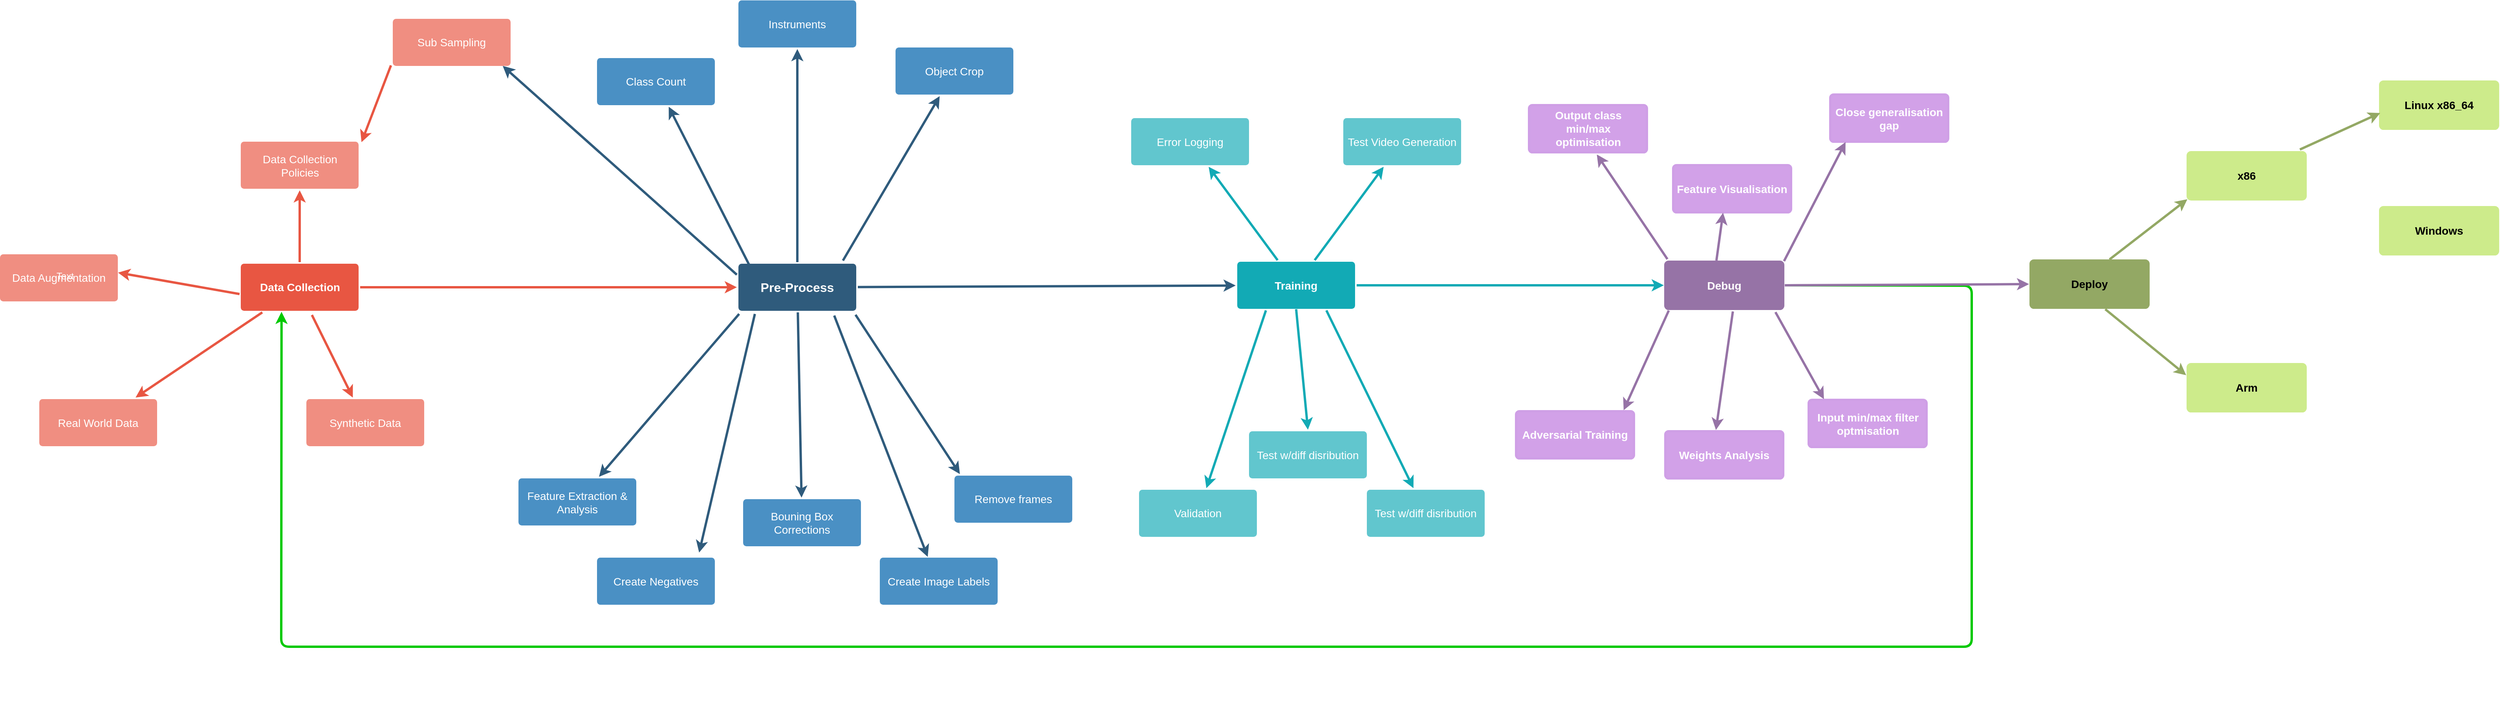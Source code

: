 <mxfile pages="1" version="11.2.4" type="github"><diagram id="6a731a19-8d31-9384-78a2-239565b7b9f0" name="Page-1"><mxGraphModel dx="4292" dy="1242" grid="1" gridSize="10" guides="1" tooltips="1" connect="1" arrows="1" fold="1" page="1" pageScale="1" pageWidth="1169" pageHeight="827" background="#ffffff" math="0" shadow="0"><root><mxCell id="0"/><mxCell id="1" parent="0"/><mxCell id="1746" value="" style="edgeStyle=none;rounded=0;jumpStyle=none;html=1;shadow=0;labelBackgroundColor=none;startArrow=none;startFill=0;endArrow=classic;endFill=1;jettySize=auto;orthogonalLoop=1;strokeColor=#2F5B7C;strokeWidth=3;fontFamily=Helvetica;fontSize=16;fontColor=#23445D;spacing=5;" parent="1" source="1749" target="1771" edge="1"><mxGeometry relative="1" as="geometry"/></mxCell><mxCell id="1747" value="" style="edgeStyle=none;rounded=0;jumpStyle=none;html=1;shadow=0;labelBackgroundColor=none;startArrow=none;startFill=0;endArrow=classic;endFill=1;jettySize=auto;orthogonalLoop=1;strokeColor=#2F5B7C;strokeWidth=3;fontFamily=Helvetica;fontSize=16;fontColor=#23445D;spacing=5;" parent="1" source="1749" target="1760" edge="1"><mxGeometry relative="1" as="geometry"/></mxCell><mxCell id="1748" value="" style="edgeStyle=none;rounded=0;jumpStyle=none;html=1;shadow=0;labelBackgroundColor=none;startArrow=none;startFill=0;endArrow=classic;endFill=1;jettySize=auto;orthogonalLoop=1;strokeColor=#E85642;strokeWidth=3;fontFamily=Helvetica;fontSize=16;fontColor=#23445D;spacing=5;entryX=0;entryY=0.5;entryDx=0;entryDy=0;exitX=1;exitY=0.5;exitDx=0;exitDy=0;" parent="1" source="1753" target="1749" edge="1"><mxGeometry relative="1" as="geometry"><mxPoint x="210" y="490" as="sourcePoint"/></mxGeometry></mxCell><mxCell id="1749" value="Pre-Process" style="rounded=1;whiteSpace=wrap;html=1;shadow=0;labelBackgroundColor=none;strokeColor=none;strokeWidth=3;fillColor=#2F5B7C;fontFamily=Helvetica;fontSize=16;fontColor=#FFFFFF;align=center;fontStyle=1;spacing=5;arcSize=7;perimeterSpacing=2;" parent="1" vertex="1"><mxGeometry x="390" y="392" width="150" height="60" as="geometry"/></mxCell><mxCell id="1751" value="" style="edgeStyle=none;rounded=1;jumpStyle=none;html=1;shadow=0;labelBackgroundColor=none;startArrow=none;startFill=0;jettySize=auto;orthogonalLoop=1;strokeColor=#E85642;strokeWidth=3;fontFamily=Helvetica;fontSize=14;fontColor=#FFFFFF;spacing=5;fontStyle=1;fillColor=#b0e3e6;" parent="1" source="1753" target="1755" edge="1"><mxGeometry relative="1" as="geometry"/></mxCell><mxCell id="1752" value="" style="edgeStyle=none;rounded=1;jumpStyle=none;html=1;shadow=0;labelBackgroundColor=none;startArrow=none;startFill=0;jettySize=auto;orthogonalLoop=1;strokeColor=#E85642;strokeWidth=3;fontFamily=Helvetica;fontSize=14;fontColor=#FFFFFF;spacing=5;fontStyle=1;fillColor=#b0e3e6;" parent="1" source="1753" target="1754" edge="1"><mxGeometry relative="1" as="geometry"/></mxCell><mxCell id="1753" value="Data Collection" style="rounded=1;whiteSpace=wrap;html=1;shadow=0;labelBackgroundColor=none;strokeColor=none;strokeWidth=3;fillColor=#e85642;fontFamily=Helvetica;fontSize=14;fontColor=#FFFFFF;align=center;spacing=5;fontStyle=1;arcSize=7;perimeterSpacing=2;" parent="1" vertex="1"><mxGeometry x="-243.5" y="392" width="150" height="60" as="geometry"/></mxCell><mxCell id="1754" value="Real World Data" style="rounded=1;whiteSpace=wrap;html=1;shadow=0;labelBackgroundColor=none;strokeColor=none;strokeWidth=3;fillColor=#f08e81;fontFamily=Helvetica;fontSize=14;fontColor=#FFFFFF;align=center;spacing=5;fontStyle=0;arcSize=7;perimeterSpacing=2;" parent="1" vertex="1"><mxGeometry x="-500" y="564.5" width="150" height="60" as="geometry"/></mxCell><mxCell id="1755" value="Data Collection Policies" style="rounded=1;whiteSpace=wrap;html=1;shadow=0;labelBackgroundColor=none;strokeColor=none;strokeWidth=3;fillColor=#f08e81;fontFamily=Helvetica;fontSize=14;fontColor=#FFFFFF;align=center;spacing=5;fontStyle=0;arcSize=7;perimeterSpacing=2;" parent="1" vertex="1"><mxGeometry x="-243.5" y="236.5" width="150" height="60" as="geometry"/></mxCell><mxCell id="1756" value="Sub Sampling" style="rounded=1;whiteSpace=wrap;html=1;shadow=0;labelBackgroundColor=none;strokeColor=none;strokeWidth=3;fillColor=#f08e81;fontFamily=Helvetica;fontSize=14;fontColor=#FFFFFF;align=center;spacing=5;fontStyle=0;arcSize=7;perimeterSpacing=2;" parent="1" vertex="1"><mxGeometry x="-50" y="80" width="150" height="60" as="geometry"/></mxCell><mxCell id="1757" value="" style="edgeStyle=none;rounded=0;jumpStyle=none;html=1;shadow=0;labelBackgroundColor=none;startArrow=none;startFill=0;endArrow=classic;endFill=1;jettySize=auto;orthogonalLoop=1;strokeColor=#2F5B7C;strokeWidth=3;fontFamily=Helvetica;fontSize=14;fontColor=#FFFFFF;spacing=5;exitX=0.019;exitY=1.031;exitDx=0;exitDy=0;exitPerimeter=0;" parent="1" source="1749" target="1763" edge="1"><mxGeometry relative="1" as="geometry"><mxPoint x="340" y="590" as="sourcePoint"/></mxGeometry></mxCell><mxCell id="1758" value="" style="edgeStyle=none;rounded=0;jumpStyle=none;html=1;shadow=0;labelBackgroundColor=none;startArrow=none;startFill=0;endArrow=classic;endFill=1;jettySize=auto;orthogonalLoop=1;strokeColor=#2F5B7C;strokeWidth=3;fontFamily=Helvetica;fontSize=14;fontColor=#FFFFFF;spacing=5;exitX=0.149;exitY=1.031;exitDx=0;exitDy=0;exitPerimeter=0;" parent="1" source="1749" edge="1"><mxGeometry relative="1" as="geometry"><mxPoint x="300" y="782.5" as="sourcePoint"/><mxPoint x="340" y="760" as="targetPoint"/></mxGeometry></mxCell><mxCell id="1759" value="" style="edgeStyle=none;rounded=0;jumpStyle=none;html=1;shadow=0;labelBackgroundColor=none;startArrow=none;startFill=0;endArrow=classic;endFill=1;jettySize=auto;orthogonalLoop=1;strokeColor=#2F5B7C;strokeWidth=3;fontFamily=Helvetica;fontSize=14;fontColor=#FFFFFF;spacing=5;entryX=0.058;entryY=0;entryDx=0;entryDy=0;entryPerimeter=0;exitX=0.981;exitY=1.047;exitDx=0;exitDy=0;exitPerimeter=0;" parent="1" source="1749" target="1761" edge="1"><mxGeometry relative="1" as="geometry"><mxPoint x="560" y="620" as="sourcePoint"/></mxGeometry></mxCell><mxCell id="1760" value="&lt;span style=&quot;font-weight: normal&quot;&gt;Bouning Box Corrections&lt;/span&gt;" style="rounded=1;whiteSpace=wrap;html=1;shadow=0;labelBackgroundColor=none;strokeColor=none;strokeWidth=3;fillColor=#4A90C4;fontFamily=Helvetica;fontSize=14;fontColor=#FFFFFF;align=center;spacing=5;fontStyle=1;arcSize=7;perimeterSpacing=2;" parent="1" vertex="1"><mxGeometry x="396" y="692" width="150" height="60" as="geometry"/></mxCell><mxCell id="1761" value="Remove frames" style="rounded=1;whiteSpace=wrap;html=1;shadow=0;labelBackgroundColor=none;strokeColor=none;strokeWidth=3;fillColor=#4A90C4;fontFamily=Helvetica;fontSize=14;fontColor=#FFFFFF;align=center;spacing=5;arcSize=7;perimeterSpacing=2;" parent="1" vertex="1"><mxGeometry x="665" y="662" width="150" height="60" as="geometry"/></mxCell><mxCell id="1762" value="Create Negatives" style="rounded=1;whiteSpace=wrap;html=1;shadow=0;labelBackgroundColor=none;strokeColor=none;strokeWidth=3;fillColor=#4A90C4;fontFamily=Helvetica;fontSize=14;fontColor=#FFFFFF;align=center;spacing=5;arcSize=7;perimeterSpacing=2;" parent="1" vertex="1"><mxGeometry x="210" y="766.5" width="150" height="60" as="geometry"/></mxCell><mxCell id="1763" value="Feature Extraction &amp;amp; Analysis" style="rounded=1;whiteSpace=wrap;html=1;shadow=0;labelBackgroundColor=none;strokeColor=none;strokeWidth=3;fillColor=#4A90C4;fontFamily=Helvetica;fontSize=14;fontColor=#FFFFFF;align=center;spacing=5;arcSize=7;perimeterSpacing=2;" parent="1" vertex="1"><mxGeometry x="110" y="665.5" width="150" height="60" as="geometry"/></mxCell><mxCell id="1765" value="Object Crop" style="rounded=1;whiteSpace=wrap;html=1;shadow=0;labelBackgroundColor=none;strokeColor=none;strokeWidth=3;fillColor=#4A90C4;fontFamily=Helvetica;fontSize=14;fontColor=#FFFFFF;align=center;spacing=5;arcSize=7;perimeterSpacing=2;" parent="1" vertex="1"><mxGeometry x="590" y="116.5" width="150" height="60" as="geometry"/></mxCell><mxCell id="1766" value="" style="edgeStyle=none;rounded=0;jumpStyle=none;html=1;shadow=0;labelBackgroundColor=none;startArrow=none;startFill=0;endArrow=classic;endFill=1;jettySize=auto;orthogonalLoop=1;strokeColor=#2F5B7C;strokeWidth=3;fontFamily=Helvetica;fontSize=14;fontColor=#FFFFFF;spacing=5;exitX=0.877;exitY=-0.031;exitDx=0;exitDy=0;exitPerimeter=0;" parent="1" source="1749" target="1765" edge="1"><mxGeometry relative="1" as="geometry"><mxPoint x="536.111" y="204.5" as="sourcePoint"/></mxGeometry></mxCell><mxCell id="1767" value="Instruments" style="rounded=1;whiteSpace=wrap;html=1;shadow=0;labelBackgroundColor=none;strokeColor=none;strokeWidth=3;fillColor=#4A90C4;fontFamily=Helvetica;fontSize=14;fontColor=#FFFFFF;align=center;spacing=5;arcSize=7;perimeterSpacing=2;" parent="1" vertex="1"><mxGeometry x="390" y="56.5" width="150" height="60" as="geometry"/></mxCell><mxCell id="1768" value="" style="edgeStyle=none;rounded=0;jumpStyle=none;html=1;shadow=0;labelBackgroundColor=none;startArrow=none;startFill=0;endArrow=classic;endFill=1;jettySize=auto;orthogonalLoop=1;strokeColor=#2F5B7C;strokeWidth=3;fontFamily=Helvetica;fontSize=14;fontColor=#FFFFFF;spacing=5;exitX=0.5;exitY=0;exitDx=0;exitDy=0;" parent="1" source="1749" target="1767" edge="1"><mxGeometry relative="1" as="geometry"><mxPoint x="465" y="204.5" as="sourcePoint"/></mxGeometry></mxCell><mxCell id="1769" value="Class Count" style="rounded=1;whiteSpace=wrap;html=1;shadow=0;labelBackgroundColor=none;strokeColor=none;strokeWidth=3;fillColor=#4A90C4;fontFamily=Helvetica;fontSize=14;fontColor=#FFFFFF;align=center;spacing=5;arcSize=7;perimeterSpacing=2;gradientColor=none;" parent="1" vertex="1"><mxGeometry x="210" y="130" width="150" height="60" as="geometry"/></mxCell><mxCell id="1770" value="" style="edgeStyle=none;rounded=0;jumpStyle=none;html=1;shadow=0;labelBackgroundColor=none;startArrow=none;startFill=0;endArrow=classic;endFill=1;jettySize=auto;orthogonalLoop=1;strokeColor=#2F5B7C;strokeWidth=3;fontFamily=Helvetica;fontSize=14;fontColor=#FFFFFF;spacing=5;exitX=0.104;exitY=0.063;exitDx=0;exitDy=0;exitPerimeter=0;" parent="1" source="1749" target="1769" edge="1"><mxGeometry relative="1" as="geometry"><mxPoint x="393.889" y="204.5" as="sourcePoint"/></mxGeometry></mxCell><mxCell id="1771" value="Training" style="rounded=1;whiteSpace=wrap;html=1;shadow=0;labelBackgroundColor=none;strokeColor=none;strokeWidth=3;fillColor=#12aab5;fontFamily=Helvetica;fontSize=14;fontColor=#FFFFFF;align=center;spacing=5;fontStyle=1;arcSize=7;perimeterSpacing=2;" parent="1" vertex="1"><mxGeometry x="1025" y="389.5" width="150" height="60" as="geometry"/></mxCell><mxCell id="1772" value="Validation" style="rounded=1;whiteSpace=wrap;html=1;shadow=0;labelBackgroundColor=none;strokeColor=none;strokeWidth=3;fillColor=#61c6ce;fontFamily=Helvetica;fontSize=14;fontColor=#FFFFFF;align=center;spacing=5;fontStyle=0;arcSize=7;perimeterSpacing=2;" parent="1" vertex="1"><mxGeometry x="900" y="680" width="150" height="60" as="geometry"/></mxCell><mxCell id="1773" value="" style="edgeStyle=none;rounded=1;jumpStyle=none;html=1;shadow=0;labelBackgroundColor=none;startArrow=none;startFill=0;jettySize=auto;orthogonalLoop=1;strokeColor=#12AAB5;strokeWidth=3;fontFamily=Helvetica;fontSize=14;fontColor=#FFFFFF;spacing=5;fontStyle=1;fillColor=#b0e3e6;exitX=0.25;exitY=1;exitDx=0;exitDy=0;" parent="1" source="1771" target="1772" edge="1"><mxGeometry relative="1" as="geometry"/></mxCell><mxCell id="1774" value="Test w/diff disribution" style="rounded=1;whiteSpace=wrap;html=1;shadow=0;labelBackgroundColor=none;strokeColor=none;strokeWidth=3;fillColor=#61c6ce;fontFamily=Helvetica;fontSize=14;fontColor=#FFFFFF;align=center;spacing=5;fontStyle=0;arcSize=7;perimeterSpacing=2;" parent="1" vertex="1"><mxGeometry x="1190" y="680" width="150" height="60" as="geometry"/></mxCell><mxCell id="1775" value="" style="edgeStyle=none;rounded=1;jumpStyle=none;html=1;shadow=0;labelBackgroundColor=none;startArrow=none;startFill=0;jettySize=auto;orthogonalLoop=1;strokeColor=#12AAB5;strokeWidth=3;fontFamily=Helvetica;fontSize=14;fontColor=#FFFFFF;spacing=5;fontStyle=1;fillColor=#b0e3e6;exitX=0.75;exitY=1;exitDx=0;exitDy=0;" parent="1" source="1771" target="1774" edge="1"><mxGeometry relative="1" as="geometry"/></mxCell><mxCell id="1776" value="Test Video Generation" style="rounded=1;whiteSpace=wrap;html=1;shadow=0;labelBackgroundColor=none;strokeColor=none;strokeWidth=3;fillColor=#61c6ce;fontFamily=Helvetica;fontSize=14;fontColor=#FFFFFF;align=center;spacing=5;fontStyle=0;arcSize=7;perimeterSpacing=2;" parent="1" vertex="1"><mxGeometry x="1160" y="206.5" width="150" height="60" as="geometry"/></mxCell><mxCell id="1777" value="" style="edgeStyle=none;rounded=1;jumpStyle=none;html=1;shadow=0;labelBackgroundColor=none;startArrow=none;startFill=0;jettySize=auto;orthogonalLoop=1;strokeColor=#12AAB5;strokeWidth=3;fontFamily=Helvetica;fontSize=14;fontColor=#FFFFFF;spacing=5;fontStyle=1;fillColor=#b0e3e6;" parent="1" source="1771" target="1776" edge="1"><mxGeometry relative="1" as="geometry"/></mxCell><mxCell id="1778" value="Error Logging" style="rounded=1;whiteSpace=wrap;html=1;shadow=0;labelBackgroundColor=none;strokeColor=none;strokeWidth=3;fillColor=#61c6ce;fontFamily=Helvetica;fontSize=14;fontColor=#FFFFFF;align=center;spacing=5;fontStyle=0;arcSize=7;perimeterSpacing=2;" parent="1" vertex="1"><mxGeometry x="890" y="206.5" width="150" height="60" as="geometry"/></mxCell><mxCell id="1779" value="" style="edgeStyle=none;rounded=1;jumpStyle=none;html=1;shadow=0;labelBackgroundColor=none;startArrow=none;startFill=0;jettySize=auto;orthogonalLoop=1;strokeColor=#12AAB5;strokeWidth=3;fontFamily=Helvetica;fontSize=14;fontColor=#FFFFFF;spacing=5;fontStyle=1;fillColor=#b0e3e6;" parent="1" source="1771" target="1778" edge="1"><mxGeometry relative="1" as="geometry"/></mxCell><mxCell id="WHVKwUfjrYRCChImS051-1811" style="edgeStyle=none;rounded=1;orthogonalLoop=1;jettySize=auto;html=1;exitX=1;exitY=0.5;exitDx=0;exitDy=0;strokeColor=#00C900;fontColor=#FFFFFF;entryX=0.35;entryY=0.989;entryDx=0;entryDy=0;entryPerimeter=0;strokeWidth=3;fillColor=#008a00;" edge="1" parent="1" source="WHVKwUfjrYRCChImS051-1779" target="1753"><mxGeometry relative="1" as="geometry"><mxPoint x="-180" y="880" as="targetPoint"/><Array as="points"><mxPoint x="1960" y="420"/><mxPoint x="1960" y="880"/><mxPoint x="-192" y="880"/></Array></mxGeometry></mxCell><mxCell id="WHVKwUfjrYRCChImS051-1779" value="Debug" style="rounded=1;whiteSpace=wrap;html=1;shadow=0;labelBackgroundColor=none;strokeColor=#9673a6;strokeWidth=3;fillColor=#9673A6;fontFamily=Helvetica;fontSize=14;align=center;spacing=5;fontStyle=1;arcSize=7;perimeterSpacing=2;fontColor=#FFFFFF;" vertex="1" parent="1"><mxGeometry x="1570" y="389.5" width="150" height="60" as="geometry"/></mxCell><mxCell id="WHVKwUfjrYRCChImS051-1780" value="Deploy" style="rounded=1;whiteSpace=wrap;html=1;shadow=0;labelBackgroundColor=none;strokeColor=#93A864;strokeWidth=3;fillColor=#93A864;fontFamily=Helvetica;fontSize=14;align=center;spacing=5;fontStyle=1;arcSize=7;perimeterSpacing=2;" vertex="1" parent="1"><mxGeometry x="2035" y="388.0" width="150" height="60" as="geometry"/></mxCell><mxCell id="WHVKwUfjrYRCChImS051-1781" value="" style="edgeStyle=none;rounded=1;jumpStyle=none;html=1;shadow=0;labelBackgroundColor=none;startArrow=none;startFill=0;jettySize=auto;orthogonalLoop=1;strokeColor=#E85642;strokeWidth=3;fontFamily=Helvetica;fontSize=14;fontColor=#FFFFFF;spacing=5;fontStyle=1;fillColor=#b0e3e6;exitX=0.601;exitY=1.052;exitDx=0;exitDy=0;exitPerimeter=0;" edge="1" parent="1" target="WHVKwUfjrYRCChImS051-1782" source="1753"><mxGeometry relative="1" as="geometry"><mxPoint x="-25.336" y="516" as="sourcePoint"/></mxGeometry></mxCell><mxCell id="WHVKwUfjrYRCChImS051-1782" value="Synthetic Data" style="rounded=1;whiteSpace=wrap;html=1;shadow=0;labelBackgroundColor=none;strokeColor=none;strokeWidth=3;fillColor=#f08e81;fontFamily=Helvetica;fontSize=14;fontColor=#FFFFFF;align=center;spacing=5;fontStyle=0;arcSize=7;perimeterSpacing=2;" vertex="1" parent="1"><mxGeometry x="-160" y="564.5" width="150" height="60" as="geometry"/></mxCell><mxCell id="WHVKwUfjrYRCChImS051-1783" value="Data Augmentation" style="rounded=1;whiteSpace=wrap;html=1;shadow=0;labelBackgroundColor=none;strokeColor=none;strokeWidth=3;fillColor=#f08e81;fontFamily=Helvetica;fontSize=14;fontColor=#FFFFFF;align=center;spacing=5;fontStyle=0;arcSize=7;perimeterSpacing=2;" vertex="1" parent="1"><mxGeometry x="-550" y="380" width="150" height="60" as="geometry"/></mxCell><mxCell id="WHVKwUfjrYRCChImS051-1784" value="" style="edgeStyle=none;rounded=1;jumpStyle=none;html=1;shadow=0;labelBackgroundColor=none;startArrow=none;startFill=0;jettySize=auto;orthogonalLoop=1;strokeColor=#E85642;strokeWidth=3;fontFamily=Helvetica;fontSize=14;fontColor=#FFFFFF;spacing=5;fontStyle=1;fillColor=#b0e3e6;entryX=0.989;entryY=0.396;entryDx=0;entryDy=0;exitX=0.003;exitY=0.635;exitDx=0;exitDy=0;exitPerimeter=0;entryPerimeter=0;" edge="1" parent="1" source="1753" target="WHVKwUfjrYRCChImS051-1783"><mxGeometry relative="1" as="geometry"><mxPoint x="-140" y="390" as="sourcePoint"/><mxPoint x="-271.859" y="333" as="targetPoint"/></mxGeometry></mxCell><mxCell id="WHVKwUfjrYRCChImS051-1786" value="" style="edgeStyle=none;rounded=1;jumpStyle=none;html=1;shadow=0;labelBackgroundColor=none;startArrow=none;startFill=0;jettySize=auto;orthogonalLoop=1;strokeColor=#E85642;strokeWidth=3;fontFamily=Helvetica;fontSize=14;fontColor=#FFFFFF;spacing=5;fontStyle=1;fillColor=#b0e3e6;entryX=1.011;entryY=0.042;entryDx=0;entryDy=0;exitX=-0.002;exitY=0.958;exitDx=0;exitDy=0;entryPerimeter=0;exitPerimeter=0;" edge="1" parent="1" source="1756" target="1755"><mxGeometry relative="1" as="geometry"><mxPoint x="-381.372" y="234.5" as="sourcePoint"/><mxPoint x="-530.128" y="343" as="targetPoint"/></mxGeometry></mxCell><mxCell id="WHVKwUfjrYRCChImS051-1788" value="Create Image Labels" style="rounded=1;whiteSpace=wrap;html=1;shadow=0;labelBackgroundColor=none;strokeColor=none;strokeWidth=3;fillColor=#4A90C4;fontFamily=Helvetica;fontSize=14;fontColor=#FFFFFF;align=center;spacing=5;arcSize=7;perimeterSpacing=2;" vertex="1" parent="1"><mxGeometry x="570" y="766.5" width="150" height="60" as="geometry"/></mxCell><mxCell id="WHVKwUfjrYRCChImS051-1789" value="Text" style="text;html=1;resizable=0;points=[];autosize=1;align=left;verticalAlign=top;spacingTop=-4;fontColor=#FFFFFF;" vertex="1" parent="1"><mxGeometry x="-480" y="398" width="40" height="20" as="geometry"/></mxCell><mxCell id="WHVKwUfjrYRCChImS051-1790" value="" style="edgeStyle=none;rounded=0;jumpStyle=none;html=1;shadow=0;labelBackgroundColor=none;startArrow=none;startFill=0;endArrow=classic;endFill=1;jettySize=auto;orthogonalLoop=1;strokeColor=#2F5B7C;strokeWidth=3;fontFamily=Helvetica;fontSize=14;fontColor=#FFFFFF;spacing=5;exitX=0.805;exitY=1.063;exitDx=0;exitDy=0;exitPerimeter=0;entryX=0.409;entryY=0.016;entryDx=0;entryDy=0;entryPerimeter=0;" edge="1" parent="1" source="1749" target="WHVKwUfjrYRCChImS051-1788"><mxGeometry relative="1" as="geometry"><mxPoint x="420.946" y="465.984" as="sourcePoint"/><mxPoint x="380" y="838" as="targetPoint"/></mxGeometry></mxCell><mxCell id="WHVKwUfjrYRCChImS051-1792" value="" style="edgeStyle=none;rounded=0;jumpStyle=none;html=1;shadow=0;labelBackgroundColor=none;startArrow=none;startFill=0;endArrow=classic;endFill=1;jettySize=auto;orthogonalLoop=1;strokeColor=#2F5B7C;strokeWidth=3;fontFamily=Helvetica;fontSize=14;fontColor=#FFFFFF;spacing=5;entryX=0.922;entryY=0.969;entryDx=0;entryDy=0;entryPerimeter=0;exitX=0;exitY=0.25;exitDx=0;exitDy=0;" edge="1" parent="1" source="1749" target="1756"><mxGeometry relative="1" as="geometry"><mxPoint x="120" y="310" as="sourcePoint"/><mxPoint x="24.773" y="179.5" as="targetPoint"/></mxGeometry></mxCell><mxCell id="WHVKwUfjrYRCChImS051-1793" value="Test w/diff disribution" style="rounded=1;whiteSpace=wrap;html=1;shadow=0;labelBackgroundColor=none;strokeColor=none;strokeWidth=3;fillColor=#61c6ce;fontFamily=Helvetica;fontSize=14;fontColor=#FFFFFF;align=center;spacing=5;fontStyle=0;arcSize=7;perimeterSpacing=2;" vertex="1" parent="1"><mxGeometry x="1040" y="605.5" width="150" height="60" as="geometry"/></mxCell><mxCell id="WHVKwUfjrYRCChImS051-1794" value="" style="edgeStyle=none;rounded=1;jumpStyle=none;html=1;shadow=0;labelBackgroundColor=none;startArrow=none;startFill=0;jettySize=auto;orthogonalLoop=1;strokeColor=#12AAB5;strokeWidth=3;fontFamily=Helvetica;fontSize=14;fontColor=#FFFFFF;spacing=5;fontStyle=1;fillColor=#b0e3e6;entryX=0.5;entryY=0;entryDx=0;entryDy=0;" edge="1" parent="1" target="WHVKwUfjrYRCChImS051-1793"><mxGeometry relative="1" as="geometry"><mxPoint x="1100" y="450" as="sourcePoint"/><mxPoint x="1218.824" y="719" as="targetPoint"/></mxGeometry></mxCell><mxCell id="WHVKwUfjrYRCChImS051-1795" value="" style="edgeStyle=none;rounded=1;jumpStyle=none;html=1;shadow=0;labelBackgroundColor=none;startArrow=none;startFill=0;jettySize=auto;orthogonalLoop=1;strokeColor=#12AAB5;strokeWidth=3;fontFamily=Helvetica;fontSize=14;fontColor=#FFFFFF;spacing=5;fontStyle=1;fillColor=#b0e3e6;exitX=1;exitY=0.5;exitDx=0;exitDy=0;entryX=0;entryY=0.5;entryDx=0;entryDy=0;" edge="1" parent="1" source="1771" target="WHVKwUfjrYRCChImS051-1779"><mxGeometry relative="1" as="geometry"><mxPoint x="1254.5" y="413.5" as="sourcePoint"/><mxPoint x="1365.34" y="640" as="targetPoint"/></mxGeometry></mxCell><mxCell id="WHVKwUfjrYRCChImS051-1796" value="Adversarial Training" style="rounded=1;whiteSpace=wrap;html=1;shadow=0;labelBackgroundColor=none;strokeColor=#CF9FE6;strokeWidth=3;fillColor=#D2A1E8;fontFamily=Helvetica;fontSize=14;align=center;spacing=5;fontStyle=1;arcSize=7;perimeterSpacing=2;fontColor=#FFFFFF;" vertex="1" parent="1"><mxGeometry x="1380" y="580.0" width="150" height="60" as="geometry"/></mxCell><mxCell id="WHVKwUfjrYRCChImS051-1797" value="Weights Analysis" style="rounded=1;whiteSpace=wrap;html=1;shadow=0;labelBackgroundColor=none;strokeColor=#CF9FE6;strokeWidth=3;fillColor=#D2A1E8;fontFamily=Helvetica;fontSize=14;align=center;spacing=5;fontStyle=1;arcSize=7;perimeterSpacing=2;fontColor=#FFFFFF;" vertex="1" parent="1"><mxGeometry x="1570" y="605.5" width="150" height="60" as="geometry"/></mxCell><mxCell id="WHVKwUfjrYRCChImS051-1798" value="Input min/max filter optmisation" style="rounded=1;whiteSpace=wrap;html=1;shadow=0;labelBackgroundColor=none;strokeColor=#CF9FE6;strokeWidth=3;fillColor=#D2A1E8;fontFamily=Helvetica;fontSize=14;align=center;spacing=5;fontStyle=1;arcSize=7;perimeterSpacing=2;fontColor=#FFFFFF;" vertex="1" parent="1"><mxGeometry x="1752.5" y="565.5" width="150" height="60" as="geometry"/></mxCell><mxCell id="WHVKwUfjrYRCChImS051-1799" value="Close generalisation gap" style="rounded=1;whiteSpace=wrap;html=1;shadow=0;labelBackgroundColor=none;strokeColor=#CF9FE6;strokeWidth=3;fillColor=#D2A1E8;fontFamily=Helvetica;fontSize=14;align=center;spacing=5;fontStyle=1;arcSize=7;perimeterSpacing=2;fontColor=#FFFFFF;" vertex="1" parent="1"><mxGeometry x="1780" y="176.5" width="150" height="60" as="geometry"/></mxCell><mxCell id="WHVKwUfjrYRCChImS051-1800" value="Output class min/max optimisation" style="rounded=1;whiteSpace=wrap;html=1;shadow=0;labelBackgroundColor=none;strokeColor=#CF9FE6;strokeWidth=3;fillColor=#D2A1E8;fontFamily=Helvetica;fontSize=14;align=center;spacing=5;fontStyle=1;arcSize=7;perimeterSpacing=2;fontColor=#FFFFFF;" vertex="1" parent="1"><mxGeometry x="1396.5" y="190.0" width="150" height="60" as="geometry"/></mxCell><mxCell id="WHVKwUfjrYRCChImS051-1801" value="Feature Visualisation" style="rounded=1;whiteSpace=wrap;html=1;shadow=0;labelBackgroundColor=none;strokeColor=#CF9FE6;strokeWidth=3;fillColor=#D2A1E8;fontFamily=Helvetica;fontSize=14;align=center;spacing=5;fontStyle=1;arcSize=7;perimeterSpacing=2;fontColor=#FFFFFF;" vertex="1" parent="1"><mxGeometry x="1580" y="266.5" width="150" height="60" as="geometry"/></mxCell><mxCell id="WHVKwUfjrYRCChImS051-1803" value="" style="edgeStyle=none;rounded=1;jumpStyle=none;html=1;shadow=0;labelBackgroundColor=none;startArrow=none;startFill=0;jettySize=auto;orthogonalLoop=1;strokeColor=#9673A6;strokeWidth=3;fontFamily=Helvetica;fontSize=14;fontColor=#FFFFFF;spacing=5;fontStyle=1;fillColor=#b0e3e6;exitX=0.041;exitY=1.003;exitDx=0;exitDy=0;exitPerimeter=0;entryX=0.902;entryY=0.01;entryDx=0;entryDy=0;entryPerimeter=0;" edge="1" parent="1" source="WHVKwUfjrYRCChImS051-1779" target="WHVKwUfjrYRCChImS051-1796"><mxGeometry relative="1" as="geometry"><mxPoint x="1265" y="510" as="sourcePoint"/><mxPoint x="1490" y="570" as="targetPoint"/></mxGeometry></mxCell><mxCell id="WHVKwUfjrYRCChImS051-1805" value="" style="edgeStyle=none;rounded=1;jumpStyle=none;html=1;shadow=0;labelBackgroundColor=none;startArrow=none;startFill=0;jettySize=auto;orthogonalLoop=1;strokeColor=#9673A6;strokeWidth=3;fontFamily=Helvetica;fontSize=14;fontColor=#FFFFFF;spacing=5;fontStyle=1;fillColor=#b0e3e6;exitX=0.571;exitY=1.021;exitDx=0;exitDy=0;exitPerimeter=0;entryX=0.431;entryY=0.005;entryDx=0;entryDy=0;entryPerimeter=0;" edge="1" parent="1" source="WHVKwUfjrYRCChImS051-1779" target="WHVKwUfjrYRCChImS051-1797"><mxGeometry relative="1" as="geometry"><mxPoint x="1637.314" y="468.692" as="sourcePoint"/><mxPoint x="1579.908" y="595.64" as="targetPoint"/></mxGeometry></mxCell><mxCell id="WHVKwUfjrYRCChImS051-1806" value="" style="edgeStyle=none;rounded=1;jumpStyle=none;html=1;shadow=0;labelBackgroundColor=none;startArrow=none;startFill=0;jettySize=auto;orthogonalLoop=1;strokeColor=#9673A6;strokeWidth=3;fontFamily=Helvetica;fontSize=14;fontColor=#FFFFFF;spacing=5;fontStyle=1;fillColor=#b0e3e6;exitX=0.923;exitY=1.034;exitDx=0;exitDy=0;exitPerimeter=0;entryX=0.139;entryY=0.016;entryDx=0;entryDy=0;entryPerimeter=0;" edge="1" parent="1" source="WHVKwUfjrYRCChImS051-1779" target="WHVKwUfjrYRCChImS051-1798"><mxGeometry relative="1" as="geometry"><mxPoint x="1811.434" y="413.344" as="sourcePoint"/><mxPoint x="1789.874" y="564.32" as="targetPoint"/></mxGeometry></mxCell><mxCell id="WHVKwUfjrYRCChImS051-1807" value="" style="edgeStyle=none;rounded=1;jumpStyle=none;html=1;shadow=0;labelBackgroundColor=none;startArrow=none;startFill=0;jettySize=auto;orthogonalLoop=1;strokeColor=#9673A6;strokeWidth=3;fontFamily=Helvetica;fontSize=14;fontColor=#FFFFFF;spacing=5;fontStyle=1;fillColor=#b0e3e6;exitX=0.03;exitY=-0.021;exitDx=0;exitDy=0;exitPerimeter=0;entryX=0.573;entryY=1.013;entryDx=0;entryDy=0;entryPerimeter=0;" edge="1" parent="1" source="WHVKwUfjrYRCChImS051-1779" target="WHVKwUfjrYRCChImS051-1800"><mxGeometry relative="1" as="geometry"><mxPoint x="1537.314" y="291.192" as="sourcePoint"/><mxPoint x="1479.908" y="418.14" as="targetPoint"/></mxGeometry></mxCell><mxCell id="WHVKwUfjrYRCChImS051-1808" value="" style="edgeStyle=none;rounded=1;jumpStyle=none;html=1;shadow=0;labelBackgroundColor=none;startArrow=none;startFill=0;jettySize=auto;orthogonalLoop=1;strokeColor=#9673A6;strokeWidth=3;fontFamily=Helvetica;fontSize=14;fontColor=#FFFFFF;spacing=5;fontStyle=1;fillColor=#b0e3e6;entryX=0.425;entryY=0.977;entryDx=0;entryDy=0;entryPerimeter=0;" edge="1" parent="1" target="WHVKwUfjrYRCChImS051-1801"><mxGeometry relative="1" as="geometry"><mxPoint x="1635" y="388" as="sourcePoint"/><mxPoint x="1570.242" y="239.832" as="targetPoint"/></mxGeometry></mxCell><mxCell id="WHVKwUfjrYRCChImS051-1809" value="" style="edgeStyle=none;rounded=1;jumpStyle=none;html=1;shadow=0;labelBackgroundColor=none;startArrow=none;startFill=0;jettySize=auto;orthogonalLoop=1;strokeColor=#9673A6;strokeWidth=3;fontFamily=Helvetica;fontSize=14;fontColor=#FFFFFF;spacing=5;fontStyle=1;fillColor=#b0e3e6;entryX=0.139;entryY=0.977;entryDx=0;entryDy=0;entryPerimeter=0;exitX=0.994;exitY=0.018;exitDx=0;exitDy=0;exitPerimeter=0;" edge="1" parent="1" source="WHVKwUfjrYRCChImS051-1779" target="WHVKwUfjrYRCChImS051-1799"><mxGeometry relative="1" as="geometry"><mxPoint x="1770" y="380.0" as="sourcePoint"/><mxPoint x="1778.45" y="319.028" as="targetPoint"/></mxGeometry></mxCell><mxCell id="WHVKwUfjrYRCChImS051-1810" value="" style="edgeStyle=none;rounded=1;jumpStyle=none;html=1;shadow=0;labelBackgroundColor=none;startArrow=none;startFill=0;jettySize=auto;orthogonalLoop=1;strokeColor=#9673A6;strokeWidth=3;fontFamily=Helvetica;fontSize=14;fontColor=#FFFFFF;spacing=5;fontStyle=1;fillColor=#b0e3e6;exitX=1;exitY=0.5;exitDx=0;exitDy=0;entryX=0;entryY=0.5;entryDx=0;entryDy=0;" edge="1" parent="1" source="WHVKwUfjrYRCChImS051-1779" target="WHVKwUfjrYRCChImS051-1780"><mxGeometry relative="1" as="geometry"><mxPoint x="1850.0" y="340" as="sourcePoint"/><mxPoint x="1990" y="410" as="targetPoint"/></mxGeometry></mxCell><mxCell id="WHVKwUfjrYRCChImS051-1812" value="Text" style="text;html=1;resizable=0;points=[];autosize=1;align=left;verticalAlign=top;spacingTop=-4;fontColor=#FFFFFF;" vertex="1" parent="1"><mxGeometry x="1993" y="960" width="40" height="20" as="geometry"/></mxCell><mxCell id="WHVKwUfjrYRCChImS051-1813" value="Linux x86_64" style="rounded=1;whiteSpace=wrap;html=1;shadow=0;labelBackgroundColor=none;strokeColor=#CDEB8B;strokeWidth=3;fillColor=#CDEB8B;fontFamily=Helvetica;fontSize=14;align=center;spacing=5;fontStyle=1;arcSize=7;perimeterSpacing=2;" vertex="1" parent="1"><mxGeometry x="2480" y="160.0" width="150" height="60" as="geometry"/></mxCell><mxCell id="WHVKwUfjrYRCChImS051-1814" value="Windows" style="rounded=1;whiteSpace=wrap;html=1;shadow=0;labelBackgroundColor=none;strokeColor=#CDEB8B;strokeWidth=3;fillColor=#CDEB8B;fontFamily=Helvetica;fontSize=14;align=center;spacing=5;fontStyle=1;arcSize=7;perimeterSpacing=2;" vertex="1" parent="1"><mxGeometry x="2480" y="320.0" width="150" height="60" as="geometry"/></mxCell><mxCell id="WHVKwUfjrYRCChImS051-1815" value="Arm" style="rounded=1;whiteSpace=wrap;html=1;shadow=0;labelBackgroundColor=none;strokeColor=#CDEB8B;strokeWidth=3;fillColor=#CDEB8B;fontFamily=Helvetica;fontSize=14;align=center;spacing=5;fontStyle=1;arcSize=7;perimeterSpacing=2;" vertex="1" parent="1"><mxGeometry x="2235" y="520.0" width="150" height="60" as="geometry"/></mxCell><mxCell id="WHVKwUfjrYRCChImS051-1816" value="x86" style="rounded=1;whiteSpace=wrap;html=1;shadow=0;labelBackgroundColor=none;strokeColor=#CDEB8B;strokeWidth=3;fillColor=#CDEB8B;fontFamily=Helvetica;fontSize=14;align=center;spacing=5;fontStyle=1;arcSize=7;perimeterSpacing=2;" vertex="1" parent="1"><mxGeometry x="2235" y="250.0" width="150" height="60" as="geometry"/></mxCell><mxCell id="WHVKwUfjrYRCChImS051-1817" value="" style="edgeStyle=none;rounded=1;jumpStyle=none;html=1;shadow=0;labelBackgroundColor=none;startArrow=none;startFill=0;jettySize=auto;orthogonalLoop=1;strokeColor=#93A864;strokeWidth=3;fontFamily=Helvetica;fontSize=14;fontColor=#FFFFFF;spacing=5;fontStyle=1;fillColor=#b0e3e6;exitX=0.665;exitY=0.008;exitDx=0;exitDy=0;entryX=0.01;entryY=0.966;entryDx=0;entryDy=0;exitPerimeter=0;entryPerimeter=0;" edge="1" parent="1" source="WHVKwUfjrYRCChImS051-1780" target="WHVKwUfjrYRCChImS051-1816"><mxGeometry relative="1" as="geometry"><mxPoint x="2090" y="351.5" as="sourcePoint"/><mxPoint x="2401" y="350.0" as="targetPoint"/></mxGeometry></mxCell><mxCell id="WHVKwUfjrYRCChImS051-1818" value="" style="edgeStyle=none;rounded=1;jumpStyle=none;html=1;shadow=0;labelBackgroundColor=none;startArrow=none;startFill=0;jettySize=auto;orthogonalLoop=1;strokeColor=#93A864;strokeWidth=3;fontFamily=Helvetica;fontSize=14;fontColor=#FFFFFF;spacing=5;fontStyle=1;fillColor=#b0e3e6;entryX=0;entryY=0.25;entryDx=0;entryDy=0;" edge="1" parent="1" target="WHVKwUfjrYRCChImS051-1815"><mxGeometry relative="1" as="geometry"><mxPoint x="2130" y="450" as="sourcePoint"/><mxPoint x="2284.54" y="407.824" as="targetPoint"/></mxGeometry></mxCell><mxCell id="WHVKwUfjrYRCChImS051-1819" value="" style="edgeStyle=none;rounded=1;jumpStyle=none;html=1;shadow=0;labelBackgroundColor=none;startArrow=none;startFill=0;jettySize=auto;orthogonalLoop=1;strokeColor=#93A864;strokeWidth=3;fontFamily=Helvetica;fontSize=14;fontColor=#FFFFFF;spacing=5;fontStyle=1;fillColor=#b0e3e6;exitX=0.94;exitY=-0.023;exitDx=0;exitDy=0;exitPerimeter=0;entryX=0.013;entryY=0.656;entryDx=0;entryDy=0;entryPerimeter=0;" edge="1" parent="1" source="WHVKwUfjrYRCChImS051-1816" target="WHVKwUfjrYRCChImS051-1813"><mxGeometry relative="1" as="geometry"><mxPoint x="2309.91" y="228.512" as="sourcePoint"/><mxPoint x="2440" y="180" as="targetPoint"/></mxGeometry></mxCell></root></mxGraphModel></diagram></mxfile>